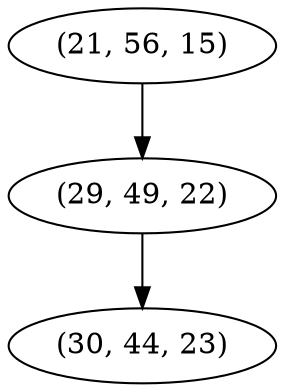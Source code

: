digraph tree {
    "(21, 56, 15)";
    "(29, 49, 22)";
    "(30, 44, 23)";
    "(21, 56, 15)" -> "(29, 49, 22)";
    "(29, 49, 22)" -> "(30, 44, 23)";
}
